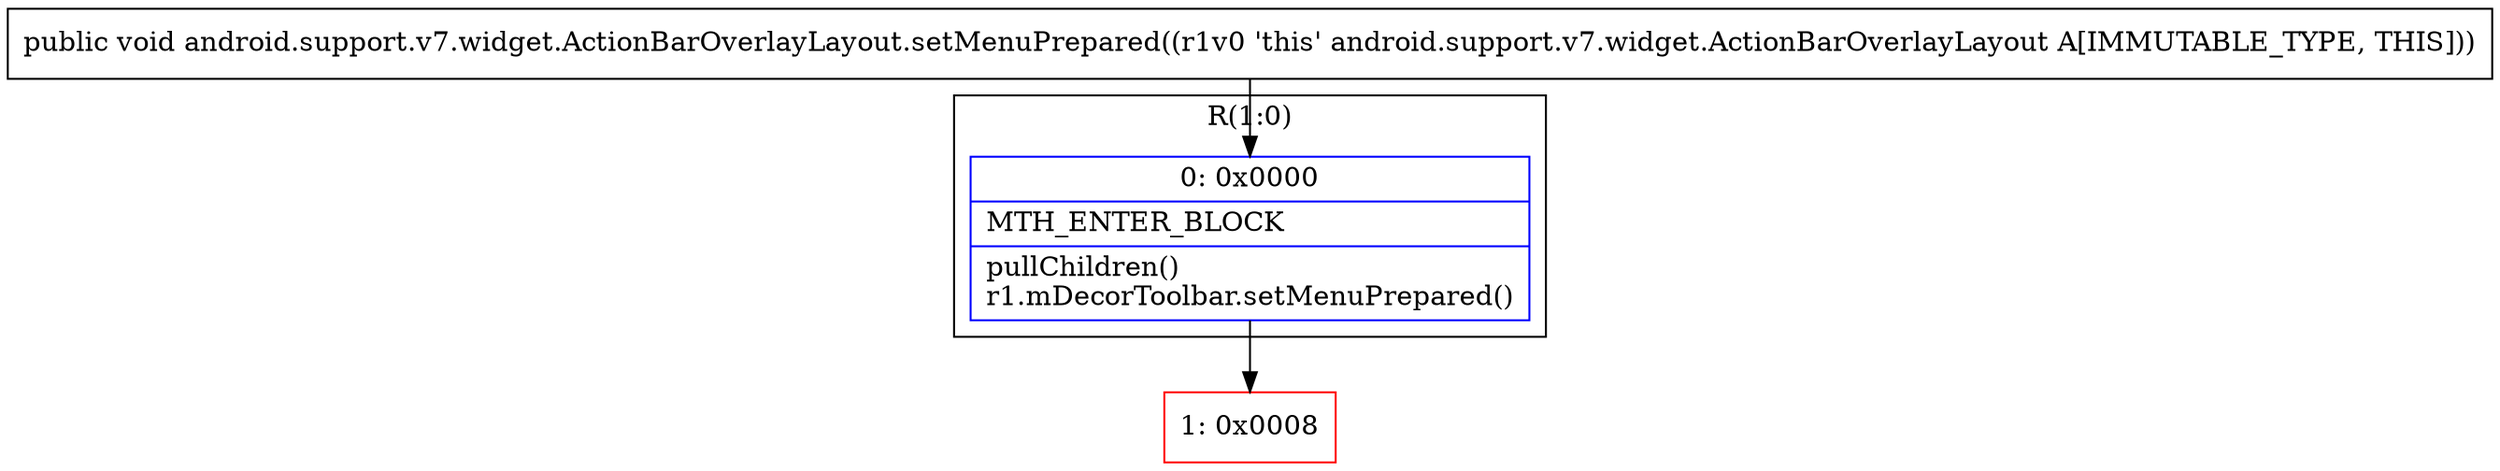 digraph "CFG forandroid.support.v7.widget.ActionBarOverlayLayout.setMenuPrepared()V" {
subgraph cluster_Region_375139274 {
label = "R(1:0)";
node [shape=record,color=blue];
Node_0 [shape=record,label="{0\:\ 0x0000|MTH_ENTER_BLOCK\l|pullChildren()\lr1.mDecorToolbar.setMenuPrepared()\l}"];
}
Node_1 [shape=record,color=red,label="{1\:\ 0x0008}"];
MethodNode[shape=record,label="{public void android.support.v7.widget.ActionBarOverlayLayout.setMenuPrepared((r1v0 'this' android.support.v7.widget.ActionBarOverlayLayout A[IMMUTABLE_TYPE, THIS])) }"];
MethodNode -> Node_0;
Node_0 -> Node_1;
}

